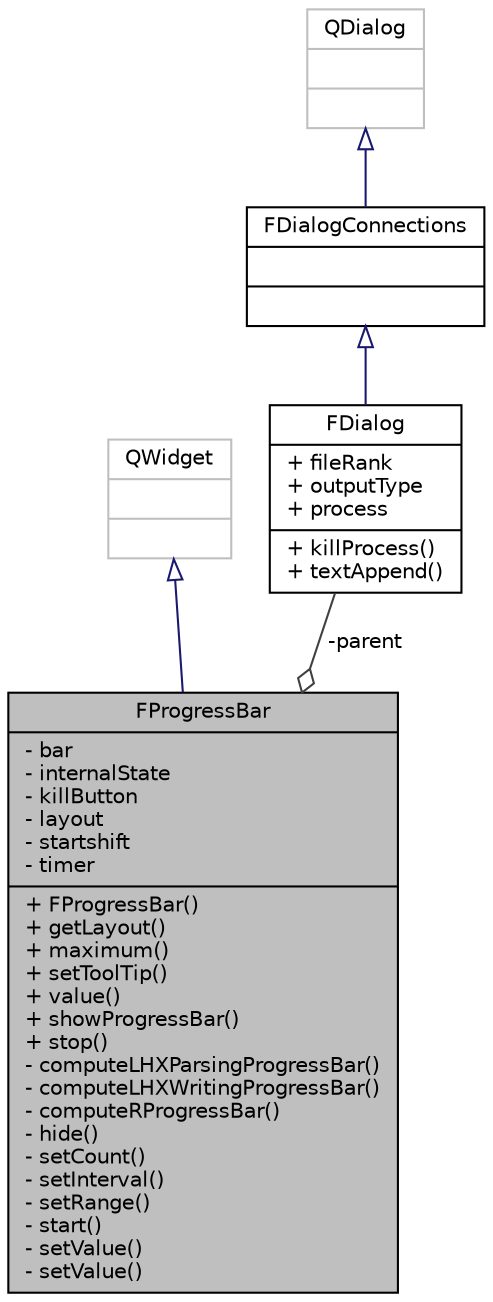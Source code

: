 digraph "FProgressBar"
{
 // INTERACTIVE_SVG=YES
  edge [fontname="Helvetica",fontsize="10",labelfontname="Helvetica",labelfontsize="10"];
  node [fontname="Helvetica",fontsize="10",shape=record];
  Node2 [label="{FProgressBar\n|- bar\l- internalState\l- killButton\l- layout\l- startshift\l- timer\l|+ FProgressBar()\l+ getLayout()\l+ maximum()\l+ setToolTip()\l+ value()\l+ showProgressBar()\l+ stop()\l- computeLHXParsingProgressBar()\l- computeLHXWritingProgressBar()\l- computeRProgressBar()\l- hide()\l- setCount()\l- setInterval()\l- setRange()\l- start()\l- setValue()\l- setValue()\l}",height=0.2,width=0.4,color="black", fillcolor="grey75", style="filled", fontcolor="black"];
  Node3 -> Node2 [dir="back",color="midnightblue",fontsize="10",style="solid",arrowtail="onormal",fontname="Helvetica"];
  Node3 [label="{QWidget\n||}",height=0.2,width=0.4,color="grey75", fillcolor="white", style="filled"];
  Node4 -> Node2 [color="grey25",fontsize="10",style="solid",label=" -parent" ,arrowhead="odiamond",fontname="Helvetica"];
  Node4 [label="{FDialog\n|+ fileRank\l+ outputType\l+ process\l|+ killProcess()\l+ textAppend()\l}",height=0.2,width=0.4,color="black", fillcolor="white", style="filled",URL="$class_f_dialog.html"];
  Node5 -> Node4 [dir="back",color="midnightblue",fontsize="10",style="solid",arrowtail="onormal",fontname="Helvetica"];
  Node5 [label="{FDialogConnections\n||}",height=0.2,width=0.4,color="black", fillcolor="white", style="filled",URL="$class_f_dialog_connections.html"];
  Node6 -> Node5 [dir="back",color="midnightblue",fontsize="10",style="solid",arrowtail="onormal",fontname="Helvetica"];
  Node6 [label="{QDialog\n||}",height=0.2,width=0.4,color="grey75", fillcolor="white", style="filled"];
}
